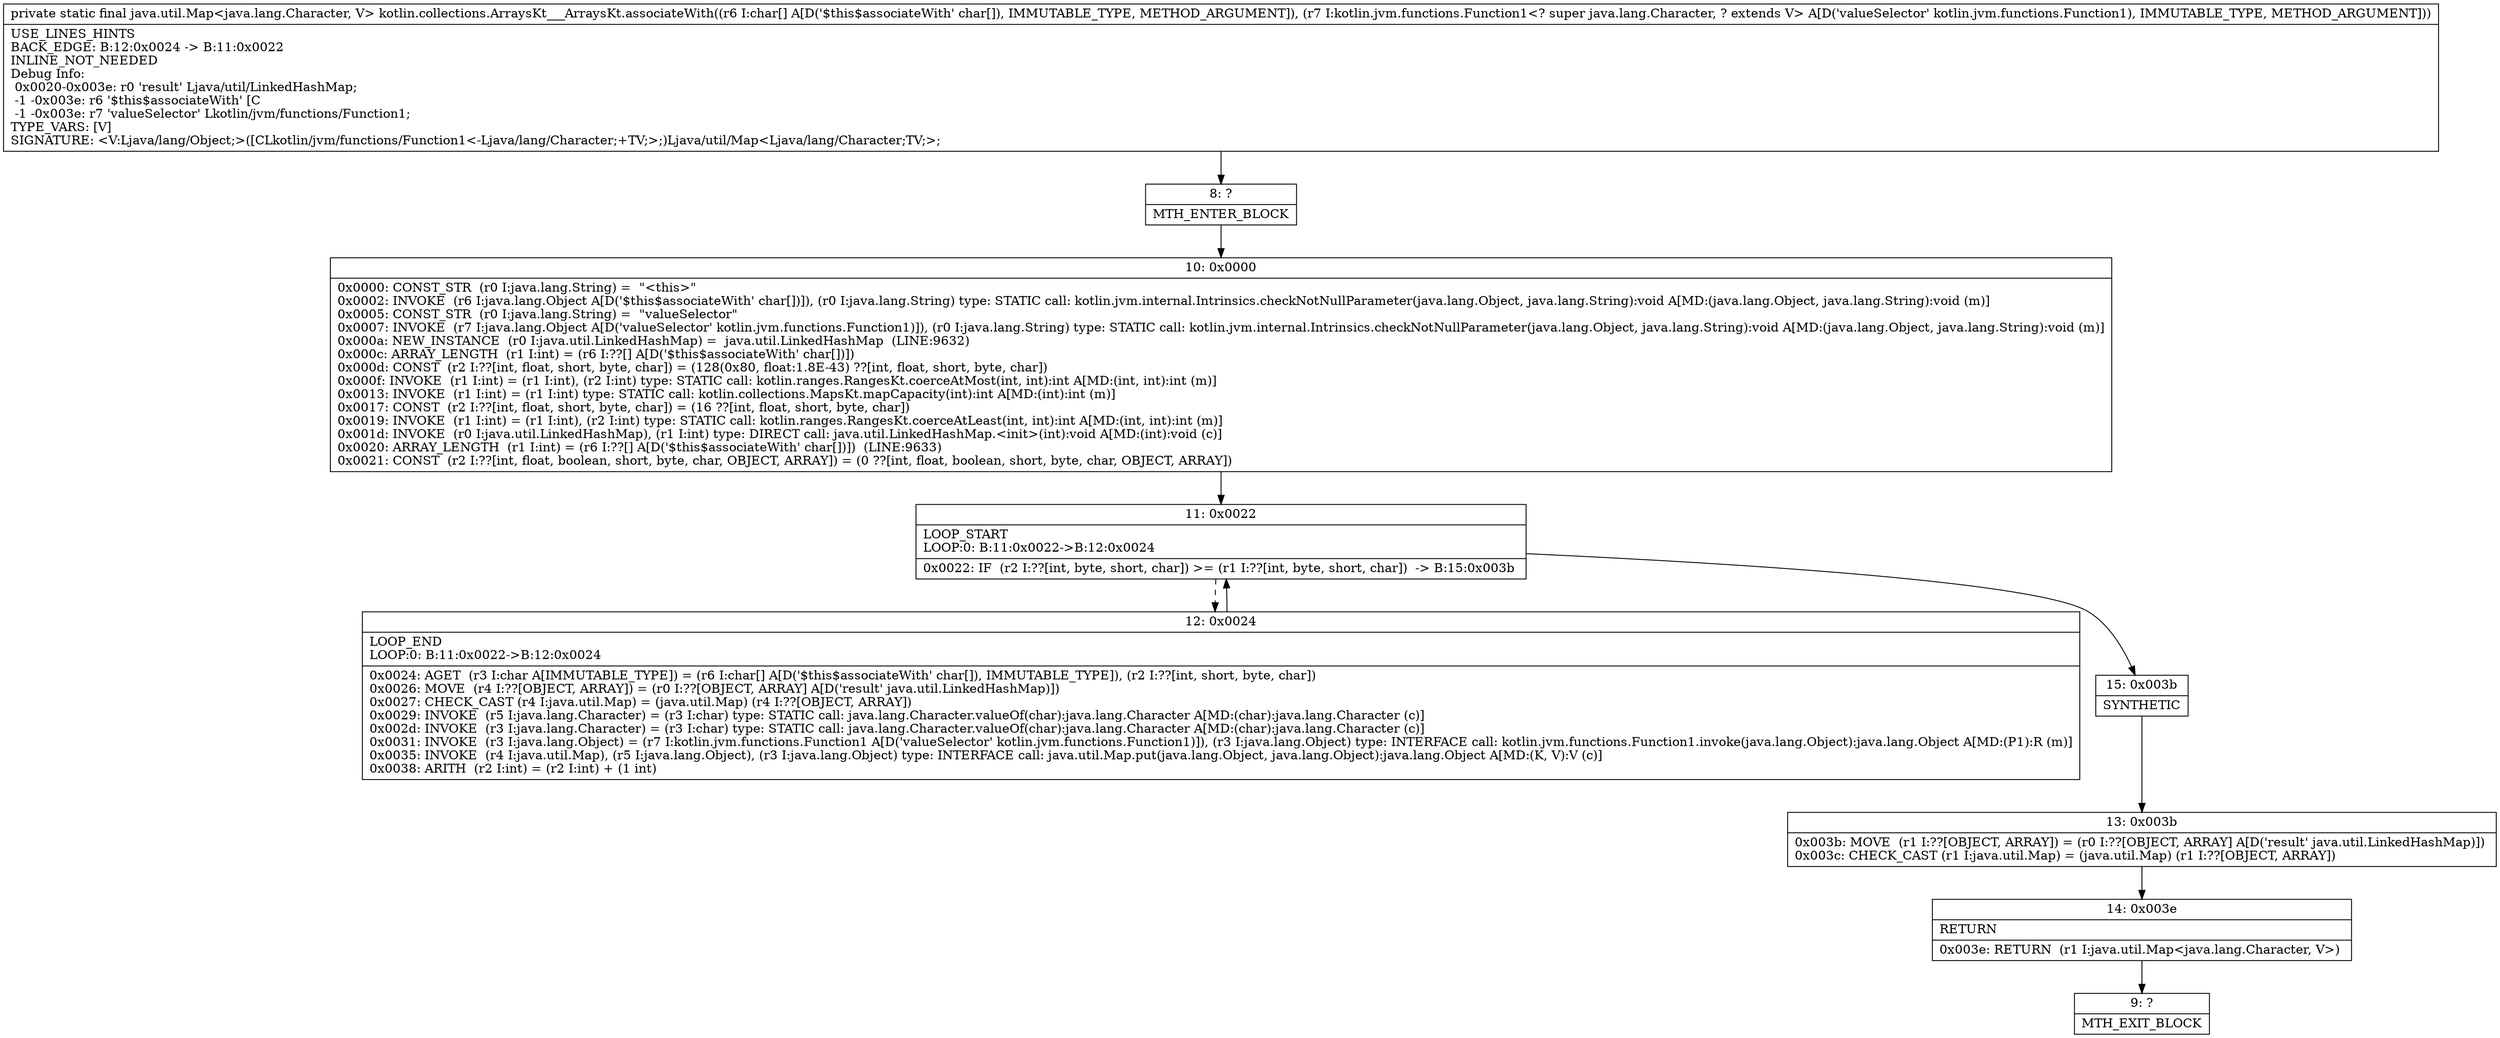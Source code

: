 digraph "CFG forkotlin.collections.ArraysKt___ArraysKt.associateWith([CLkotlin\/jvm\/functions\/Function1;)Ljava\/util\/Map;" {
Node_8 [shape=record,label="{8\:\ ?|MTH_ENTER_BLOCK\l}"];
Node_10 [shape=record,label="{10\:\ 0x0000|0x0000: CONST_STR  (r0 I:java.lang.String) =  \"\<this\>\" \l0x0002: INVOKE  (r6 I:java.lang.Object A[D('$this$associateWith' char[])]), (r0 I:java.lang.String) type: STATIC call: kotlin.jvm.internal.Intrinsics.checkNotNullParameter(java.lang.Object, java.lang.String):void A[MD:(java.lang.Object, java.lang.String):void (m)]\l0x0005: CONST_STR  (r0 I:java.lang.String) =  \"valueSelector\" \l0x0007: INVOKE  (r7 I:java.lang.Object A[D('valueSelector' kotlin.jvm.functions.Function1)]), (r0 I:java.lang.String) type: STATIC call: kotlin.jvm.internal.Intrinsics.checkNotNullParameter(java.lang.Object, java.lang.String):void A[MD:(java.lang.Object, java.lang.String):void (m)]\l0x000a: NEW_INSTANCE  (r0 I:java.util.LinkedHashMap) =  java.util.LinkedHashMap  (LINE:9632)\l0x000c: ARRAY_LENGTH  (r1 I:int) = (r6 I:??[] A[D('$this$associateWith' char[])]) \l0x000d: CONST  (r2 I:??[int, float, short, byte, char]) = (128(0x80, float:1.8E\-43) ??[int, float, short, byte, char]) \l0x000f: INVOKE  (r1 I:int) = (r1 I:int), (r2 I:int) type: STATIC call: kotlin.ranges.RangesKt.coerceAtMost(int, int):int A[MD:(int, int):int (m)]\l0x0013: INVOKE  (r1 I:int) = (r1 I:int) type: STATIC call: kotlin.collections.MapsKt.mapCapacity(int):int A[MD:(int):int (m)]\l0x0017: CONST  (r2 I:??[int, float, short, byte, char]) = (16 ??[int, float, short, byte, char]) \l0x0019: INVOKE  (r1 I:int) = (r1 I:int), (r2 I:int) type: STATIC call: kotlin.ranges.RangesKt.coerceAtLeast(int, int):int A[MD:(int, int):int (m)]\l0x001d: INVOKE  (r0 I:java.util.LinkedHashMap), (r1 I:int) type: DIRECT call: java.util.LinkedHashMap.\<init\>(int):void A[MD:(int):void (c)]\l0x0020: ARRAY_LENGTH  (r1 I:int) = (r6 I:??[] A[D('$this$associateWith' char[])])  (LINE:9633)\l0x0021: CONST  (r2 I:??[int, float, boolean, short, byte, char, OBJECT, ARRAY]) = (0 ??[int, float, boolean, short, byte, char, OBJECT, ARRAY]) \l}"];
Node_11 [shape=record,label="{11\:\ 0x0022|LOOP_START\lLOOP:0: B:11:0x0022\-\>B:12:0x0024\l|0x0022: IF  (r2 I:??[int, byte, short, char]) \>= (r1 I:??[int, byte, short, char])  \-\> B:15:0x003b \l}"];
Node_12 [shape=record,label="{12\:\ 0x0024|LOOP_END\lLOOP:0: B:11:0x0022\-\>B:12:0x0024\l|0x0024: AGET  (r3 I:char A[IMMUTABLE_TYPE]) = (r6 I:char[] A[D('$this$associateWith' char[]), IMMUTABLE_TYPE]), (r2 I:??[int, short, byte, char]) \l0x0026: MOVE  (r4 I:??[OBJECT, ARRAY]) = (r0 I:??[OBJECT, ARRAY] A[D('result' java.util.LinkedHashMap)]) \l0x0027: CHECK_CAST (r4 I:java.util.Map) = (java.util.Map) (r4 I:??[OBJECT, ARRAY]) \l0x0029: INVOKE  (r5 I:java.lang.Character) = (r3 I:char) type: STATIC call: java.lang.Character.valueOf(char):java.lang.Character A[MD:(char):java.lang.Character (c)]\l0x002d: INVOKE  (r3 I:java.lang.Character) = (r3 I:char) type: STATIC call: java.lang.Character.valueOf(char):java.lang.Character A[MD:(char):java.lang.Character (c)]\l0x0031: INVOKE  (r3 I:java.lang.Object) = (r7 I:kotlin.jvm.functions.Function1 A[D('valueSelector' kotlin.jvm.functions.Function1)]), (r3 I:java.lang.Object) type: INTERFACE call: kotlin.jvm.functions.Function1.invoke(java.lang.Object):java.lang.Object A[MD:(P1):R (m)]\l0x0035: INVOKE  (r4 I:java.util.Map), (r5 I:java.lang.Object), (r3 I:java.lang.Object) type: INTERFACE call: java.util.Map.put(java.lang.Object, java.lang.Object):java.lang.Object A[MD:(K, V):V (c)]\l0x0038: ARITH  (r2 I:int) = (r2 I:int) + (1 int) \l}"];
Node_15 [shape=record,label="{15\:\ 0x003b|SYNTHETIC\l}"];
Node_13 [shape=record,label="{13\:\ 0x003b|0x003b: MOVE  (r1 I:??[OBJECT, ARRAY]) = (r0 I:??[OBJECT, ARRAY] A[D('result' java.util.LinkedHashMap)]) \l0x003c: CHECK_CAST (r1 I:java.util.Map) = (java.util.Map) (r1 I:??[OBJECT, ARRAY]) \l}"];
Node_14 [shape=record,label="{14\:\ 0x003e|RETURN\l|0x003e: RETURN  (r1 I:java.util.Map\<java.lang.Character, V\>) \l}"];
Node_9 [shape=record,label="{9\:\ ?|MTH_EXIT_BLOCK\l}"];
MethodNode[shape=record,label="{private static final java.util.Map\<java.lang.Character, V\> kotlin.collections.ArraysKt___ArraysKt.associateWith((r6 I:char[] A[D('$this$associateWith' char[]), IMMUTABLE_TYPE, METHOD_ARGUMENT]), (r7 I:kotlin.jvm.functions.Function1\<? super java.lang.Character, ? extends V\> A[D('valueSelector' kotlin.jvm.functions.Function1), IMMUTABLE_TYPE, METHOD_ARGUMENT]))  | USE_LINES_HINTS\lBACK_EDGE: B:12:0x0024 \-\> B:11:0x0022\lINLINE_NOT_NEEDED\lDebug Info:\l  0x0020\-0x003e: r0 'result' Ljava\/util\/LinkedHashMap;\l  \-1 \-0x003e: r6 '$this$associateWith' [C\l  \-1 \-0x003e: r7 'valueSelector' Lkotlin\/jvm\/functions\/Function1;\lTYPE_VARS: [V]\lSIGNATURE: \<V:Ljava\/lang\/Object;\>([CLkotlin\/jvm\/functions\/Function1\<\-Ljava\/lang\/Character;+TV;\>;)Ljava\/util\/Map\<Ljava\/lang\/Character;TV;\>;\l}"];
MethodNode -> Node_8;Node_8 -> Node_10;
Node_10 -> Node_11;
Node_11 -> Node_12[style=dashed];
Node_11 -> Node_15;
Node_12 -> Node_11;
Node_15 -> Node_13;
Node_13 -> Node_14;
Node_14 -> Node_9;
}

